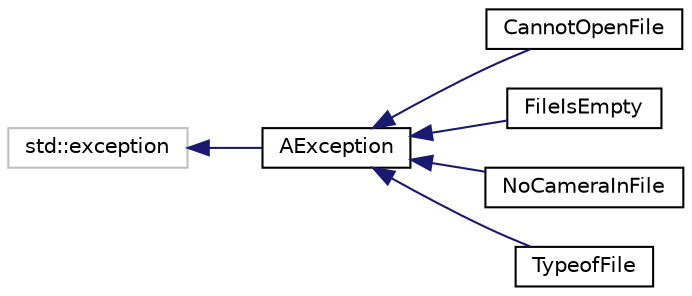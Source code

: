 digraph "Graphical Class Hierarchy"
{
 // LATEX_PDF_SIZE
  edge [fontname="Helvetica",fontsize="10",labelfontname="Helvetica",labelfontsize="10"];
  node [fontname="Helvetica",fontsize="10",shape=record];
  rankdir="LR";
  Node5 [label="std::exception",height=0.2,width=0.4,color="grey75", fillcolor="white", style="filled",tooltip=" "];
  Node5 -> Node0 [dir="back",color="midnightblue",fontsize="10",style="solid",fontname="Helvetica"];
  Node0 [label="AException",height=0.2,width=0.4,color="black", fillcolor="white", style="filled",URL="$classAException.html",tooltip=" "];
  Node0 -> Node1 [dir="back",color="midnightblue",fontsize="10",style="solid",fontname="Helvetica"];
  Node1 [label="CannotOpenFile",height=0.2,width=0.4,color="black", fillcolor="white", style="filled",URL="$classCannotOpenFile.html",tooltip=" "];
  Node0 -> Node2 [dir="back",color="midnightblue",fontsize="10",style="solid",fontname="Helvetica"];
  Node2 [label="FileIsEmpty",height=0.2,width=0.4,color="black", fillcolor="white", style="filled",URL="$classFileIsEmpty.html",tooltip=" "];
  Node0 -> Node3 [dir="back",color="midnightblue",fontsize="10",style="solid",fontname="Helvetica"];
  Node3 [label="NoCameraInFile",height=0.2,width=0.4,color="black", fillcolor="white", style="filled",URL="$classNoCameraInFile.html",tooltip=" "];
  Node0 -> Node4 [dir="back",color="midnightblue",fontsize="10",style="solid",fontname="Helvetica"];
  Node4 [label="TypeofFile",height=0.2,width=0.4,color="black", fillcolor="white", style="filled",URL="$classTypeofFile.html",tooltip=" "];
}
